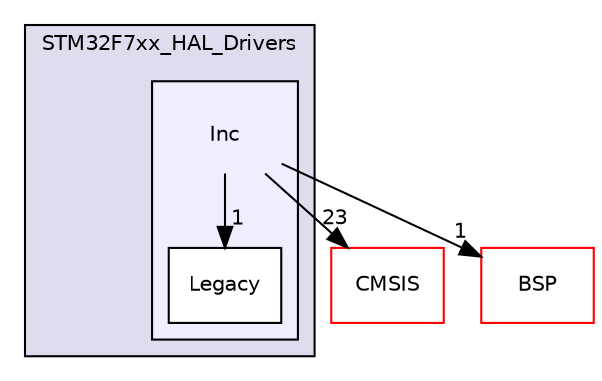 digraph "/home/developer/mtrain-firmware/external/STM32F7xx_HAL_Drivers/Inc" {
  compound=true
  node [ fontsize="10", fontname="Helvetica"];
  edge [ labelfontsize="10", labelfontname="Helvetica"];
  subgraph clusterdir_d44dc8085d5faa6a792c35ee8daf1893 {
    graph [ bgcolor="#ddddee", pencolor="black", label="STM32F7xx_HAL_Drivers" fontname="Helvetica", fontsize="10", URL="dir_d44dc8085d5faa6a792c35ee8daf1893.html"]
  subgraph clusterdir_ad8ec080499984a8e3c23a7affdafd94 {
    graph [ bgcolor="#eeeeff", pencolor="black", label="" URL="dir_ad8ec080499984a8e3c23a7affdafd94.html"];
    dir_ad8ec080499984a8e3c23a7affdafd94 [shape=plaintext label="Inc"];
    dir_2ea8cde009dcd5a39a9b064b0369c6aa [shape=box label="Legacy" color="black" fillcolor="white" style="filled" URL="dir_2ea8cde009dcd5a39a9b064b0369c6aa.html"];
  }
  }
  dir_651c4281f36ab60688d2b827c8ad2c3b [shape=box label="CMSIS" fillcolor="white" style="filled" color="red" URL="dir_651c4281f36ab60688d2b827c8ad2c3b.html"];
  dir_350c8a3315b9de76597c9530ef31a96a [shape=box label="BSP" fillcolor="white" style="filled" color="red" URL="dir_350c8a3315b9de76597c9530ef31a96a.html"];
  dir_ad8ec080499984a8e3c23a7affdafd94->dir_2ea8cde009dcd5a39a9b064b0369c6aa [headlabel="1", labeldistance=1.5 headhref="dir_000080_000081.html"];
  dir_ad8ec080499984a8e3c23a7affdafd94->dir_651c4281f36ab60688d2b827c8ad2c3b [headlabel="23", labeldistance=1.5 headhref="dir_000080_000016.html"];
  dir_ad8ec080499984a8e3c23a7affdafd94->dir_350c8a3315b9de76597c9530ef31a96a [headlabel="1", labeldistance=1.5 headhref="dir_000080_000009.html"];
}
